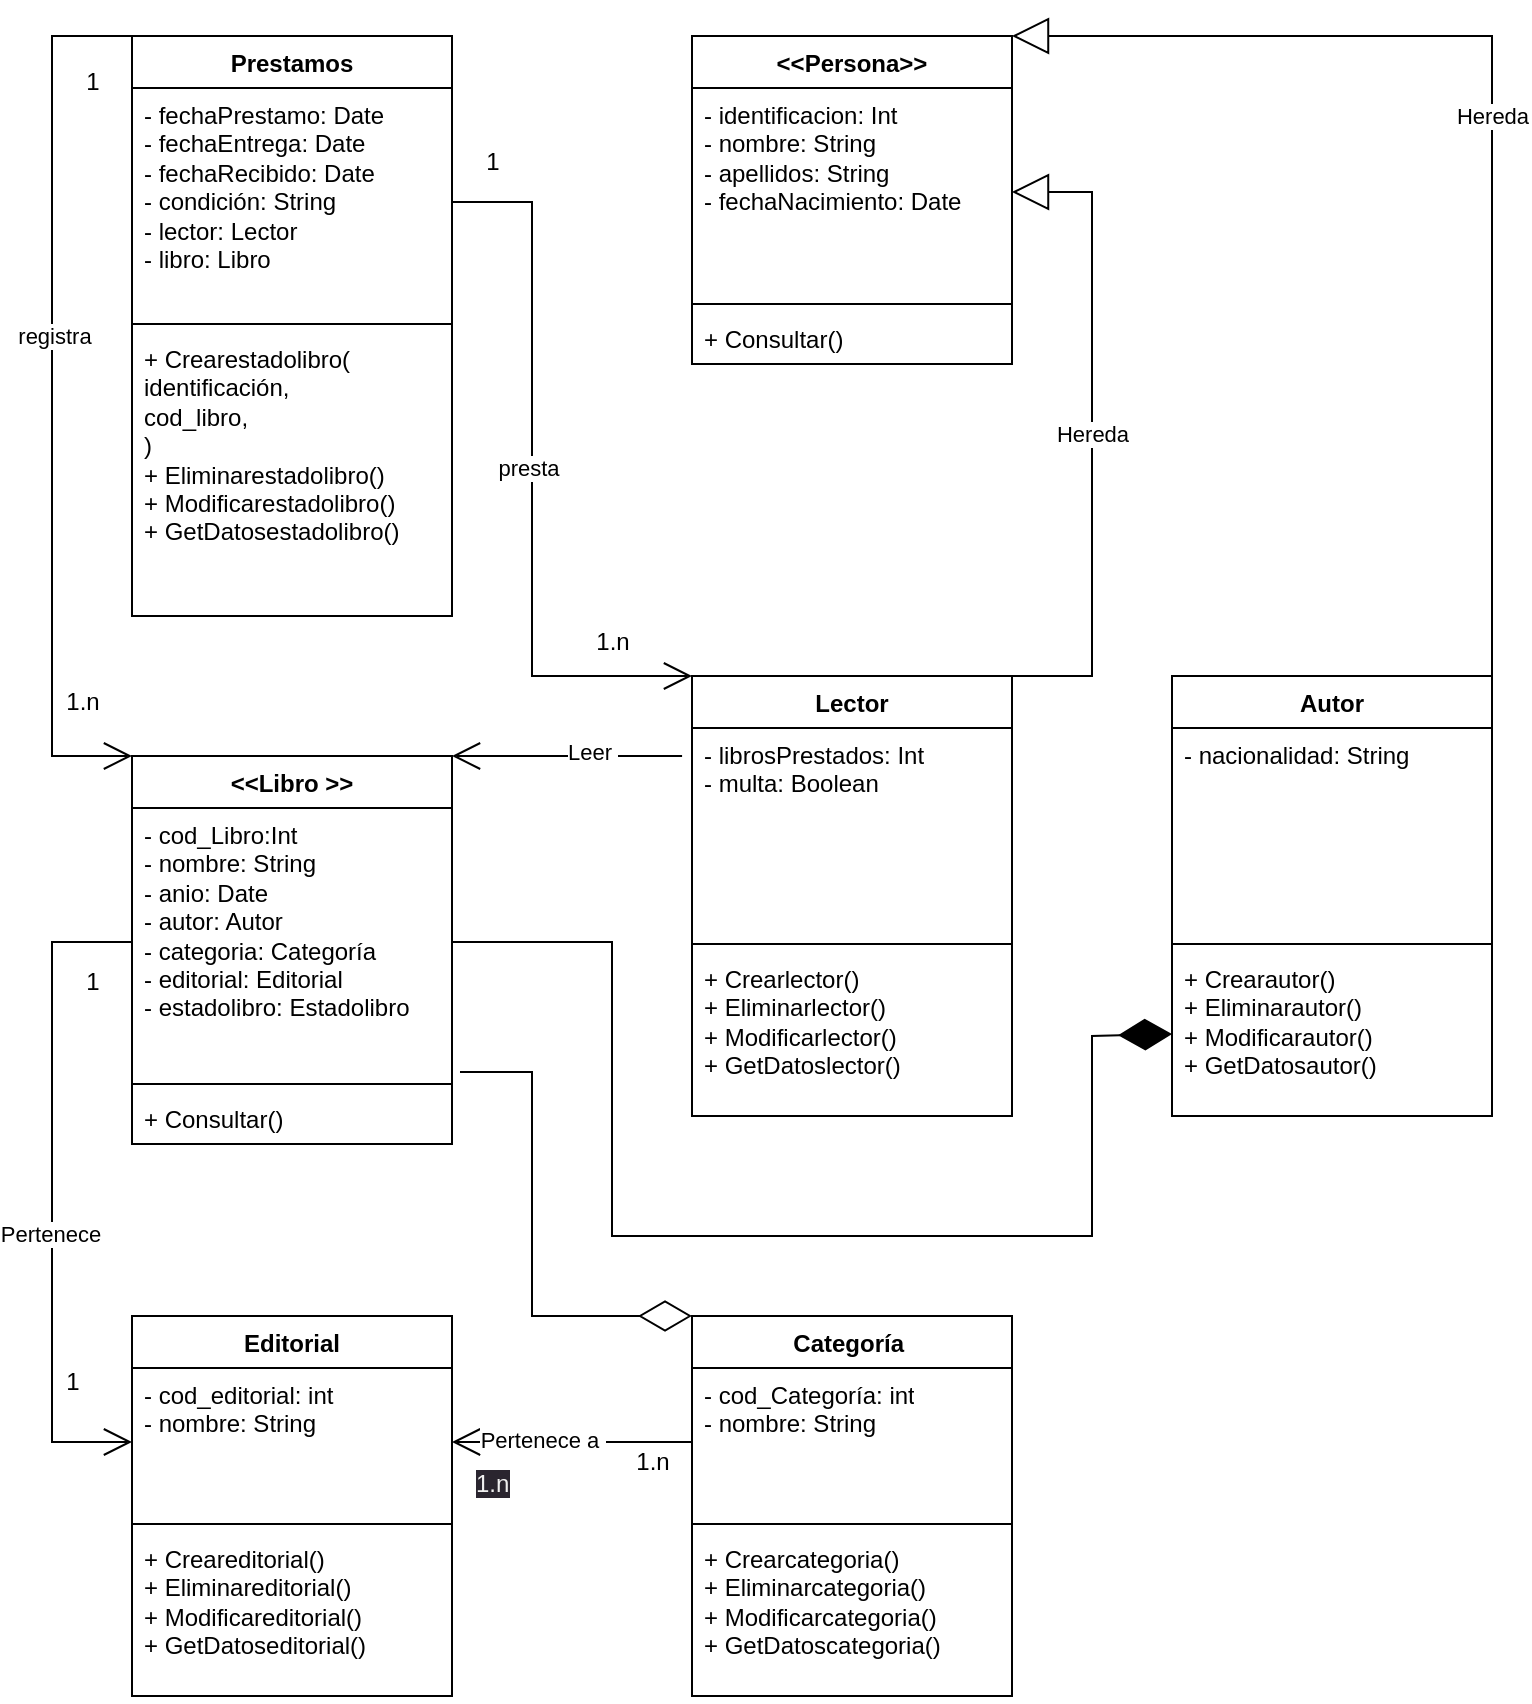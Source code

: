 <mxfile version="21.2.8" type="device">
  <diagram name="Página-1" id="hf2X3a17-gh57qbyhpkr">
    <mxGraphModel dx="1034" dy="828" grid="1" gridSize="10" guides="1" tooltips="1" connect="1" arrows="1" fold="1" page="1" pageScale="1" pageWidth="850" pageHeight="1100" math="0" shadow="0">
      <root>
        <mxCell id="0" />
        <mxCell id="1" parent="0" />
        <mxCell id="uEZrr0PoqBDnYE-BRCbx-1" value="&amp;lt;&amp;lt;Libro &amp;gt;&amp;gt;" style="swimlane;fontStyle=1;align=center;verticalAlign=top;childLayout=stackLayout;horizontal=1;startSize=26;horizontalStack=0;resizeParent=1;resizeParentMax=0;resizeLast=0;collapsible=1;marginBottom=0;whiteSpace=wrap;html=1;" vertex="1" parent="1">
          <mxGeometry x="80" y="480" width="160" height="194" as="geometry" />
        </mxCell>
        <mxCell id="uEZrr0PoqBDnYE-BRCbx-2" value="- cod_Libro:Int&lt;br&gt;- nombre: String&lt;br&gt;- anio: Date&lt;br&gt;- autor: Autor&lt;br&gt;- categoria: Categoría&lt;br&gt;- editorial: Editorial&amp;nbsp;&lt;br&gt;- estadolibro: Estadolibro&lt;br&gt;" style="text;strokeColor=none;fillColor=none;align=left;verticalAlign=top;spacingLeft=4;spacingRight=4;overflow=hidden;rotatable=0;points=[[0,0.5],[1,0.5]];portConstraint=eastwest;whiteSpace=wrap;html=1;" vertex="1" parent="uEZrr0PoqBDnYE-BRCbx-1">
          <mxGeometry y="26" width="160" height="134" as="geometry" />
        </mxCell>
        <mxCell id="uEZrr0PoqBDnYE-BRCbx-3" value="" style="line;strokeWidth=1;fillColor=none;align=left;verticalAlign=middle;spacingTop=-1;spacingLeft=3;spacingRight=3;rotatable=0;labelPosition=right;points=[];portConstraint=eastwest;strokeColor=inherit;" vertex="1" parent="uEZrr0PoqBDnYE-BRCbx-1">
          <mxGeometry y="160" width="160" height="8" as="geometry" />
        </mxCell>
        <mxCell id="uEZrr0PoqBDnYE-BRCbx-4" value="+ Consultar()" style="text;strokeColor=none;fillColor=none;align=left;verticalAlign=top;spacingLeft=4;spacingRight=4;overflow=hidden;rotatable=0;points=[[0,0.5],[1,0.5]];portConstraint=eastwest;whiteSpace=wrap;html=1;" vertex="1" parent="uEZrr0PoqBDnYE-BRCbx-1">
          <mxGeometry y="168" width="160" height="26" as="geometry" />
        </mxCell>
        <mxCell id="uEZrr0PoqBDnYE-BRCbx-5" value="&amp;lt;&amp;lt;Persona&amp;gt;&amp;gt;" style="swimlane;fontStyle=1;align=center;verticalAlign=top;childLayout=stackLayout;horizontal=1;startSize=26;horizontalStack=0;resizeParent=1;resizeParentMax=0;resizeLast=0;collapsible=1;marginBottom=0;whiteSpace=wrap;html=1;" vertex="1" parent="1">
          <mxGeometry x="360" y="120" width="160" height="164" as="geometry" />
        </mxCell>
        <mxCell id="uEZrr0PoqBDnYE-BRCbx-6" value="- identificacion: Int&lt;br&gt;- nombre: String&lt;br&gt;- apellidos: String&lt;br&gt;- fechaNacimiento: Date&lt;br&gt;" style="text;strokeColor=none;fillColor=none;align=left;verticalAlign=top;spacingLeft=4;spacingRight=4;overflow=hidden;rotatable=0;points=[[0,0.5],[1,0.5]];portConstraint=eastwest;whiteSpace=wrap;html=1;" vertex="1" parent="uEZrr0PoqBDnYE-BRCbx-5">
          <mxGeometry y="26" width="160" height="104" as="geometry" />
        </mxCell>
        <mxCell id="uEZrr0PoqBDnYE-BRCbx-7" value="" style="line;strokeWidth=1;fillColor=none;align=left;verticalAlign=middle;spacingTop=-1;spacingLeft=3;spacingRight=3;rotatable=0;labelPosition=right;points=[];portConstraint=eastwest;strokeColor=inherit;" vertex="1" parent="uEZrr0PoqBDnYE-BRCbx-5">
          <mxGeometry y="130" width="160" height="8" as="geometry" />
        </mxCell>
        <mxCell id="uEZrr0PoqBDnYE-BRCbx-8" value="+ Consultar()" style="text;strokeColor=none;fillColor=none;align=left;verticalAlign=top;spacingLeft=4;spacingRight=4;overflow=hidden;rotatable=0;points=[[0,0.5],[1,0.5]];portConstraint=eastwest;whiteSpace=wrap;html=1;" vertex="1" parent="uEZrr0PoqBDnYE-BRCbx-5">
          <mxGeometry y="138" width="160" height="26" as="geometry" />
        </mxCell>
        <mxCell id="uEZrr0PoqBDnYE-BRCbx-9" value="Lector" style="swimlane;fontStyle=1;align=center;verticalAlign=top;childLayout=stackLayout;horizontal=1;startSize=26;horizontalStack=0;resizeParent=1;resizeParentMax=0;resizeLast=0;collapsible=1;marginBottom=0;whiteSpace=wrap;html=1;" vertex="1" parent="1">
          <mxGeometry x="360" y="440" width="160" height="220" as="geometry" />
        </mxCell>
        <mxCell id="uEZrr0PoqBDnYE-BRCbx-10" value="- librosPrestados: Int&lt;br&gt;- multa: Boolean" style="text;strokeColor=none;fillColor=none;align=left;verticalAlign=top;spacingLeft=4;spacingRight=4;overflow=hidden;rotatable=0;points=[[0,0.5],[1,0.5]];portConstraint=eastwest;whiteSpace=wrap;html=1;" vertex="1" parent="uEZrr0PoqBDnYE-BRCbx-9">
          <mxGeometry y="26" width="160" height="104" as="geometry" />
        </mxCell>
        <mxCell id="uEZrr0PoqBDnYE-BRCbx-11" value="" style="line;strokeWidth=1;fillColor=none;align=left;verticalAlign=middle;spacingTop=-1;spacingLeft=3;spacingRight=3;rotatable=0;labelPosition=right;points=[];portConstraint=eastwest;strokeColor=inherit;" vertex="1" parent="uEZrr0PoqBDnYE-BRCbx-9">
          <mxGeometry y="130" width="160" height="8" as="geometry" />
        </mxCell>
        <mxCell id="uEZrr0PoqBDnYE-BRCbx-12" value="+ Crearlector()&lt;br&gt;+ Eliminarlector()&lt;br&gt;+ Modificarlector()&lt;br&gt;+ GetDatoslector()" style="text;strokeColor=none;fillColor=none;align=left;verticalAlign=top;spacingLeft=4;spacingRight=4;overflow=hidden;rotatable=0;points=[[0,0.5],[1,0.5]];portConstraint=eastwest;whiteSpace=wrap;html=1;" vertex="1" parent="uEZrr0PoqBDnYE-BRCbx-9">
          <mxGeometry y="138" width="160" height="82" as="geometry" />
        </mxCell>
        <mxCell id="uEZrr0PoqBDnYE-BRCbx-13" value="Autor&lt;br&gt;" style="swimlane;fontStyle=1;align=center;verticalAlign=top;childLayout=stackLayout;horizontal=1;startSize=26;horizontalStack=0;resizeParent=1;resizeParentMax=0;resizeLast=0;collapsible=1;marginBottom=0;whiteSpace=wrap;html=1;" vertex="1" parent="1">
          <mxGeometry x="600" y="440" width="160" height="220" as="geometry" />
        </mxCell>
        <mxCell id="uEZrr0PoqBDnYE-BRCbx-14" value="- nacionalidad: String" style="text;strokeColor=none;fillColor=none;align=left;verticalAlign=top;spacingLeft=4;spacingRight=4;overflow=hidden;rotatable=0;points=[[0,0.5],[1,0.5]];portConstraint=eastwest;whiteSpace=wrap;html=1;" vertex="1" parent="uEZrr0PoqBDnYE-BRCbx-13">
          <mxGeometry y="26" width="160" height="104" as="geometry" />
        </mxCell>
        <mxCell id="uEZrr0PoqBDnYE-BRCbx-15" value="" style="line;strokeWidth=1;fillColor=none;align=left;verticalAlign=middle;spacingTop=-1;spacingLeft=3;spacingRight=3;rotatable=0;labelPosition=right;points=[];portConstraint=eastwest;strokeColor=inherit;" vertex="1" parent="uEZrr0PoqBDnYE-BRCbx-13">
          <mxGeometry y="130" width="160" height="8" as="geometry" />
        </mxCell>
        <mxCell id="uEZrr0PoqBDnYE-BRCbx-16" value="+ Crearautor()&lt;br&gt;+ Eliminarautor()&lt;br&gt;+ Modificarautor()&lt;br&gt;+ GetDatosautor()" style="text;strokeColor=none;fillColor=none;align=left;verticalAlign=top;spacingLeft=4;spacingRight=4;overflow=hidden;rotatable=0;points=[[0,0.5],[1,0.5]];portConstraint=eastwest;whiteSpace=wrap;html=1;" vertex="1" parent="uEZrr0PoqBDnYE-BRCbx-13">
          <mxGeometry y="138" width="160" height="82" as="geometry" />
        </mxCell>
        <mxCell id="uEZrr0PoqBDnYE-BRCbx-17" value="Prestamos" style="swimlane;fontStyle=1;align=center;verticalAlign=top;childLayout=stackLayout;horizontal=1;startSize=26;horizontalStack=0;resizeParent=1;resizeParentMax=0;resizeLast=0;collapsible=1;marginBottom=0;whiteSpace=wrap;html=1;" vertex="1" parent="1">
          <mxGeometry x="80" y="120" width="160" height="290" as="geometry" />
        </mxCell>
        <mxCell id="uEZrr0PoqBDnYE-BRCbx-18" value="- fechaPrestamo: Date&lt;br&gt;- fechaEntrega: Date&lt;br&gt;- fechaRecibido: Date&lt;br&gt;- condición: String&lt;br&gt;- lector: Lector&lt;br&gt;- libro: Libro&lt;br&gt;" style="text;strokeColor=none;fillColor=none;align=left;verticalAlign=top;spacingLeft=4;spacingRight=4;overflow=hidden;rotatable=0;points=[[0,0.5],[1,0.5]];portConstraint=eastwest;whiteSpace=wrap;html=1;" vertex="1" parent="uEZrr0PoqBDnYE-BRCbx-17">
          <mxGeometry y="26" width="160" height="114" as="geometry" />
        </mxCell>
        <mxCell id="uEZrr0PoqBDnYE-BRCbx-19" value="" style="line;strokeWidth=1;fillColor=none;align=left;verticalAlign=middle;spacingTop=-1;spacingLeft=3;spacingRight=3;rotatable=0;labelPosition=right;points=[];portConstraint=eastwest;strokeColor=inherit;" vertex="1" parent="uEZrr0PoqBDnYE-BRCbx-17">
          <mxGeometry y="140" width="160" height="8" as="geometry" />
        </mxCell>
        <mxCell id="uEZrr0PoqBDnYE-BRCbx-20" value="+ Crearestadolibro(&lt;br&gt;identificación,&lt;br&gt;cod_libro,&lt;br&gt;)&lt;br&gt;+ Eliminarestadolibro()&lt;br&gt;+ Modificarestadolibro()&lt;br&gt;+ GetDatosestadolibro()" style="text;strokeColor=none;fillColor=none;align=left;verticalAlign=top;spacingLeft=4;spacingRight=4;overflow=hidden;rotatable=0;points=[[0,0.5],[1,0.5]];portConstraint=eastwest;whiteSpace=wrap;html=1;" vertex="1" parent="uEZrr0PoqBDnYE-BRCbx-17">
          <mxGeometry y="148" width="160" height="142" as="geometry" />
        </mxCell>
        <mxCell id="uEZrr0PoqBDnYE-BRCbx-21" value="Editorial" style="swimlane;fontStyle=1;align=center;verticalAlign=top;childLayout=stackLayout;horizontal=1;startSize=26;horizontalStack=0;resizeParent=1;resizeParentMax=0;resizeLast=0;collapsible=1;marginBottom=0;whiteSpace=wrap;html=1;" vertex="1" parent="1">
          <mxGeometry x="80" y="760" width="160" height="190" as="geometry" />
        </mxCell>
        <mxCell id="uEZrr0PoqBDnYE-BRCbx-22" value="- cod_editorial: int&lt;br&gt;- nombre: String&lt;br&gt;" style="text;strokeColor=none;fillColor=none;align=left;verticalAlign=top;spacingLeft=4;spacingRight=4;overflow=hidden;rotatable=0;points=[[0,0.5],[1,0.5]];portConstraint=eastwest;whiteSpace=wrap;html=1;" vertex="1" parent="uEZrr0PoqBDnYE-BRCbx-21">
          <mxGeometry y="26" width="160" height="74" as="geometry" />
        </mxCell>
        <mxCell id="uEZrr0PoqBDnYE-BRCbx-23" value="" style="line;strokeWidth=1;fillColor=none;align=left;verticalAlign=middle;spacingTop=-1;spacingLeft=3;spacingRight=3;rotatable=0;labelPosition=right;points=[];portConstraint=eastwest;strokeColor=inherit;" vertex="1" parent="uEZrr0PoqBDnYE-BRCbx-21">
          <mxGeometry y="100" width="160" height="8" as="geometry" />
        </mxCell>
        <mxCell id="uEZrr0PoqBDnYE-BRCbx-24" value="+ Creareditorial()&lt;br&gt;+ Eliminareditorial()&lt;br&gt;+ Modificareditorial()&lt;br&gt;+ GetDatoseditorial()" style="text;strokeColor=none;fillColor=none;align=left;verticalAlign=top;spacingLeft=4;spacingRight=4;overflow=hidden;rotatable=0;points=[[0,0.5],[1,0.5]];portConstraint=eastwest;whiteSpace=wrap;html=1;" vertex="1" parent="uEZrr0PoqBDnYE-BRCbx-21">
          <mxGeometry y="108" width="160" height="82" as="geometry" />
        </mxCell>
        <mxCell id="uEZrr0PoqBDnYE-BRCbx-25" value="Categoría&amp;nbsp;" style="swimlane;fontStyle=1;align=center;verticalAlign=top;childLayout=stackLayout;horizontal=1;startSize=26;horizontalStack=0;resizeParent=1;resizeParentMax=0;resizeLast=0;collapsible=1;marginBottom=0;whiteSpace=wrap;html=1;" vertex="1" parent="1">
          <mxGeometry x="360" y="760" width="160" height="190" as="geometry" />
        </mxCell>
        <mxCell id="uEZrr0PoqBDnYE-BRCbx-26" value="- cod_Categoría: int&lt;br&gt;- nombre: String" style="text;strokeColor=none;fillColor=none;align=left;verticalAlign=top;spacingLeft=4;spacingRight=4;overflow=hidden;rotatable=0;points=[[0,0.5],[1,0.5]];portConstraint=eastwest;whiteSpace=wrap;html=1;" vertex="1" parent="uEZrr0PoqBDnYE-BRCbx-25">
          <mxGeometry y="26" width="160" height="74" as="geometry" />
        </mxCell>
        <mxCell id="uEZrr0PoqBDnYE-BRCbx-27" value="" style="line;strokeWidth=1;fillColor=none;align=left;verticalAlign=middle;spacingTop=-1;spacingLeft=3;spacingRight=3;rotatable=0;labelPosition=right;points=[];portConstraint=eastwest;strokeColor=inherit;" vertex="1" parent="uEZrr0PoqBDnYE-BRCbx-25">
          <mxGeometry y="100" width="160" height="8" as="geometry" />
        </mxCell>
        <mxCell id="uEZrr0PoqBDnYE-BRCbx-28" value="+ Crearcategoria()&lt;br&gt;+ Eliminarcategoria()&lt;br&gt;+ Modificarcategoria()&lt;br&gt;+ GetDatoscategoria()" style="text;strokeColor=none;fillColor=none;align=left;verticalAlign=top;spacingLeft=4;spacingRight=4;overflow=hidden;rotatable=0;points=[[0,0.5],[1,0.5]];portConstraint=eastwest;whiteSpace=wrap;html=1;" vertex="1" parent="uEZrr0PoqBDnYE-BRCbx-25">
          <mxGeometry y="108" width="160" height="82" as="geometry" />
        </mxCell>
        <mxCell id="uEZrr0PoqBDnYE-BRCbx-29" value="Hereda" style="endArrow=block;endSize=16;endFill=0;html=1;rounded=0;entryX=1;entryY=0.5;entryDx=0;entryDy=0;exitX=1;exitY=0;exitDx=0;exitDy=0;" edge="1" parent="1" source="uEZrr0PoqBDnYE-BRCbx-9" target="uEZrr0PoqBDnYE-BRCbx-6">
          <mxGeometry width="160" relative="1" as="geometry">
            <mxPoint x="350" y="530" as="sourcePoint" />
            <mxPoint x="510" y="530" as="targetPoint" />
            <Array as="points">
              <mxPoint x="560" y="440" />
              <mxPoint x="560" y="198" />
            </Array>
          </mxGeometry>
        </mxCell>
        <mxCell id="uEZrr0PoqBDnYE-BRCbx-30" value="Hereda" style="endArrow=block;endSize=16;endFill=0;html=1;rounded=0;exitX=1;exitY=0;exitDx=0;exitDy=0;entryX=1;entryY=0;entryDx=0;entryDy=0;" edge="1" parent="1" source="uEZrr0PoqBDnYE-BRCbx-13" target="uEZrr0PoqBDnYE-BRCbx-5">
          <mxGeometry width="160" relative="1" as="geometry">
            <mxPoint x="350" y="530" as="sourcePoint" />
            <mxPoint x="510" y="530" as="targetPoint" />
            <Array as="points">
              <mxPoint x="760" y="120" />
            </Array>
          </mxGeometry>
        </mxCell>
        <mxCell id="uEZrr0PoqBDnYE-BRCbx-31" value="" style="endArrow=diamondThin;endFill=1;endSize=24;html=1;rounded=0;exitX=1;exitY=0.5;exitDx=0;exitDy=0;entryX=0;entryY=0.5;entryDx=0;entryDy=0;" edge="1" parent="1" source="uEZrr0PoqBDnYE-BRCbx-2" target="uEZrr0PoqBDnYE-BRCbx-16">
          <mxGeometry width="160" relative="1" as="geometry">
            <mxPoint x="350" y="530" as="sourcePoint" />
            <mxPoint x="570" y="660" as="targetPoint" />
            <Array as="points">
              <mxPoint x="320" y="573" />
              <mxPoint x="320" y="720" />
              <mxPoint x="440" y="720" />
              <mxPoint x="560" y="720" />
              <mxPoint x="560" y="620" />
            </Array>
          </mxGeometry>
        </mxCell>
        <mxCell id="uEZrr0PoqBDnYE-BRCbx-32" value="" style="endArrow=open;endFill=1;endSize=12;html=1;rounded=0;entryX=1;entryY=0;entryDx=0;entryDy=0;exitX=-0.031;exitY=0.135;exitDx=0;exitDy=0;exitPerimeter=0;" edge="1" parent="1" source="uEZrr0PoqBDnYE-BRCbx-10" target="uEZrr0PoqBDnYE-BRCbx-1">
          <mxGeometry width="160" relative="1" as="geometry">
            <mxPoint x="350" y="530" as="sourcePoint" />
            <mxPoint x="510" y="530" as="targetPoint" />
          </mxGeometry>
        </mxCell>
        <mxCell id="uEZrr0PoqBDnYE-BRCbx-33" value="Leer&amp;nbsp;" style="edgeLabel;html=1;align=center;verticalAlign=middle;resizable=0;points=[];" vertex="1" connectable="0" parent="uEZrr0PoqBDnYE-BRCbx-32">
          <mxGeometry x="-0.21" y="-2" relative="1" as="geometry">
            <mxPoint as="offset" />
          </mxGeometry>
        </mxCell>
        <mxCell id="uEZrr0PoqBDnYE-BRCbx-36" value="" style="endArrow=diamondThin;endFill=0;endSize=24;html=1;rounded=0;exitX=1.025;exitY=0.985;exitDx=0;exitDy=0;exitPerimeter=0;entryX=0;entryY=0;entryDx=0;entryDy=0;" edge="1" parent="1" source="uEZrr0PoqBDnYE-BRCbx-2" target="uEZrr0PoqBDnYE-BRCbx-25">
          <mxGeometry width="160" relative="1" as="geometry">
            <mxPoint x="250" y="650" as="sourcePoint" />
            <mxPoint x="510" y="630" as="targetPoint" />
            <Array as="points">
              <mxPoint x="280" y="638" />
              <mxPoint x="280" y="760" />
            </Array>
          </mxGeometry>
        </mxCell>
        <mxCell id="uEZrr0PoqBDnYE-BRCbx-38" value="" style="endArrow=open;endFill=1;endSize=12;html=1;rounded=0;entryX=1;entryY=0.5;entryDx=0;entryDy=0;exitX=0;exitY=0.5;exitDx=0;exitDy=0;" edge="1" parent="1" source="uEZrr0PoqBDnYE-BRCbx-26" target="uEZrr0PoqBDnYE-BRCbx-22">
          <mxGeometry width="160" relative="1" as="geometry">
            <mxPoint x="350" y="630" as="sourcePoint" />
            <mxPoint x="510" y="630" as="targetPoint" />
          </mxGeometry>
        </mxCell>
        <mxCell id="uEZrr0PoqBDnYE-BRCbx-39" value="Pertenece a&amp;nbsp;" style="edgeLabel;html=1;align=center;verticalAlign=middle;resizable=0;points=[];" vertex="1" connectable="0" parent="uEZrr0PoqBDnYE-BRCbx-38">
          <mxGeometry x="0.25" y="-1" relative="1" as="geometry">
            <mxPoint as="offset" />
          </mxGeometry>
        </mxCell>
        <mxCell id="uEZrr0PoqBDnYE-BRCbx-40" value="1.n" style="text;html=1;align=center;verticalAlign=middle;resizable=0;points=[];autosize=1;strokeColor=none;fillColor=none;" vertex="1" parent="1">
          <mxGeometry x="320" y="818" width="40" height="30" as="geometry" />
        </mxCell>
        <mxCell id="uEZrr0PoqBDnYE-BRCbx-41" value="&lt;span style=&quot;color: rgb(240, 240, 240); font-family: Helvetica; font-size: 12px; font-style: normal; font-variant-ligatures: normal; font-variant-caps: normal; font-weight: 400; letter-spacing: normal; orphans: 2; text-align: center; text-indent: 0px; text-transform: none; widows: 2; word-spacing: 0px; -webkit-text-stroke-width: 0px; background-color: rgb(42, 37, 47); text-decoration-thickness: initial; text-decoration-style: initial; text-decoration-color: initial; float: none; display: inline !important;&quot;&gt;1.n&lt;/span&gt;" style="text;whiteSpace=wrap;html=1;" vertex="1" parent="1">
          <mxGeometry x="250" y="830" width="50" height="40" as="geometry" />
        </mxCell>
        <mxCell id="uEZrr0PoqBDnYE-BRCbx-42" value="" style="endArrow=open;endFill=1;endSize=12;html=1;rounded=0;exitX=1;exitY=0.5;exitDx=0;exitDy=0;entryX=0;entryY=0;entryDx=0;entryDy=0;" edge="1" parent="1" source="uEZrr0PoqBDnYE-BRCbx-18" target="uEZrr0PoqBDnYE-BRCbx-9">
          <mxGeometry width="160" relative="1" as="geometry">
            <mxPoint x="350" y="430" as="sourcePoint" />
            <mxPoint x="510" y="430" as="targetPoint" />
            <Array as="points">
              <mxPoint x="280" y="203" />
              <mxPoint x="280" y="440" />
            </Array>
          </mxGeometry>
        </mxCell>
        <mxCell id="uEZrr0PoqBDnYE-BRCbx-44" value="presta" style="edgeLabel;html=1;align=center;verticalAlign=middle;resizable=0;points=[];" vertex="1" connectable="0" parent="uEZrr0PoqBDnYE-BRCbx-42">
          <mxGeometry x="-0.031" y="-2" relative="1" as="geometry">
            <mxPoint as="offset" />
          </mxGeometry>
        </mxCell>
        <mxCell id="uEZrr0PoqBDnYE-BRCbx-43" value="" style="endArrow=open;endFill=1;endSize=12;html=1;rounded=0;exitX=0;exitY=0;exitDx=0;exitDy=0;entryX=0;entryY=0;entryDx=0;entryDy=0;" edge="1" parent="1" source="uEZrr0PoqBDnYE-BRCbx-17" target="uEZrr0PoqBDnYE-BRCbx-1">
          <mxGeometry width="160" relative="1" as="geometry">
            <mxPoint x="350" y="430" as="sourcePoint" />
            <mxPoint x="510" y="430" as="targetPoint" />
            <Array as="points">
              <mxPoint x="40" y="120" />
              <mxPoint x="40" y="480" />
            </Array>
          </mxGeometry>
        </mxCell>
        <mxCell id="uEZrr0PoqBDnYE-BRCbx-45" value="registra" style="edgeLabel;html=1;align=center;verticalAlign=middle;resizable=0;points=[];" vertex="1" connectable="0" parent="uEZrr0PoqBDnYE-BRCbx-43">
          <mxGeometry x="-0.136" y="1" relative="1" as="geometry">
            <mxPoint as="offset" />
          </mxGeometry>
        </mxCell>
        <mxCell id="uEZrr0PoqBDnYE-BRCbx-46" value="" style="endArrow=open;endFill=1;endSize=12;html=1;rounded=0;exitX=0;exitY=0.5;exitDx=0;exitDy=0;entryX=0;entryY=0.5;entryDx=0;entryDy=0;" edge="1" parent="1" source="uEZrr0PoqBDnYE-BRCbx-2" target="uEZrr0PoqBDnYE-BRCbx-22">
          <mxGeometry width="160" relative="1" as="geometry">
            <mxPoint x="350" y="630" as="sourcePoint" />
            <mxPoint x="510" y="630" as="targetPoint" />
            <Array as="points">
              <mxPoint x="40" y="573" />
              <mxPoint x="40" y="823" />
            </Array>
          </mxGeometry>
        </mxCell>
        <mxCell id="uEZrr0PoqBDnYE-BRCbx-47" value="Pertenece" style="edgeLabel;html=1;align=center;verticalAlign=middle;resizable=0;points=[];" vertex="1" connectable="0" parent="uEZrr0PoqBDnYE-BRCbx-46">
          <mxGeometry x="0.127" y="-1" relative="1" as="geometry">
            <mxPoint as="offset" />
          </mxGeometry>
        </mxCell>
        <mxCell id="uEZrr0PoqBDnYE-BRCbx-48" value="1" style="text;html=1;align=center;verticalAlign=middle;resizable=0;points=[];autosize=1;strokeColor=none;fillColor=none;" vertex="1" parent="1">
          <mxGeometry x="45" y="578" width="30" height="30" as="geometry" />
        </mxCell>
        <mxCell id="uEZrr0PoqBDnYE-BRCbx-49" value="1" style="text;html=1;align=center;verticalAlign=middle;resizable=0;points=[];autosize=1;strokeColor=none;fillColor=none;" vertex="1" parent="1">
          <mxGeometry x="35" y="778" width="30" height="30" as="geometry" />
        </mxCell>
        <mxCell id="uEZrr0PoqBDnYE-BRCbx-50" value="1" style="text;html=1;align=center;verticalAlign=middle;resizable=0;points=[];autosize=1;strokeColor=none;fillColor=none;" vertex="1" parent="1">
          <mxGeometry x="45" y="128" width="30" height="30" as="geometry" />
        </mxCell>
        <mxCell id="uEZrr0PoqBDnYE-BRCbx-51" value="1.n&lt;br&gt;" style="text;html=1;align=center;verticalAlign=middle;resizable=0;points=[];autosize=1;strokeColor=none;fillColor=none;" vertex="1" parent="1">
          <mxGeometry x="35" y="438" width="40" height="30" as="geometry" />
        </mxCell>
        <mxCell id="uEZrr0PoqBDnYE-BRCbx-52" value="1" style="text;html=1;align=center;verticalAlign=middle;resizable=0;points=[];autosize=1;strokeColor=none;fillColor=none;" vertex="1" parent="1">
          <mxGeometry x="245" y="168" width="30" height="30" as="geometry" />
        </mxCell>
        <mxCell id="uEZrr0PoqBDnYE-BRCbx-53" value="1.n" style="text;html=1;align=center;verticalAlign=middle;resizable=0;points=[];autosize=1;strokeColor=none;fillColor=none;" vertex="1" parent="1">
          <mxGeometry x="300" y="408" width="40" height="30" as="geometry" />
        </mxCell>
      </root>
    </mxGraphModel>
  </diagram>
</mxfile>

